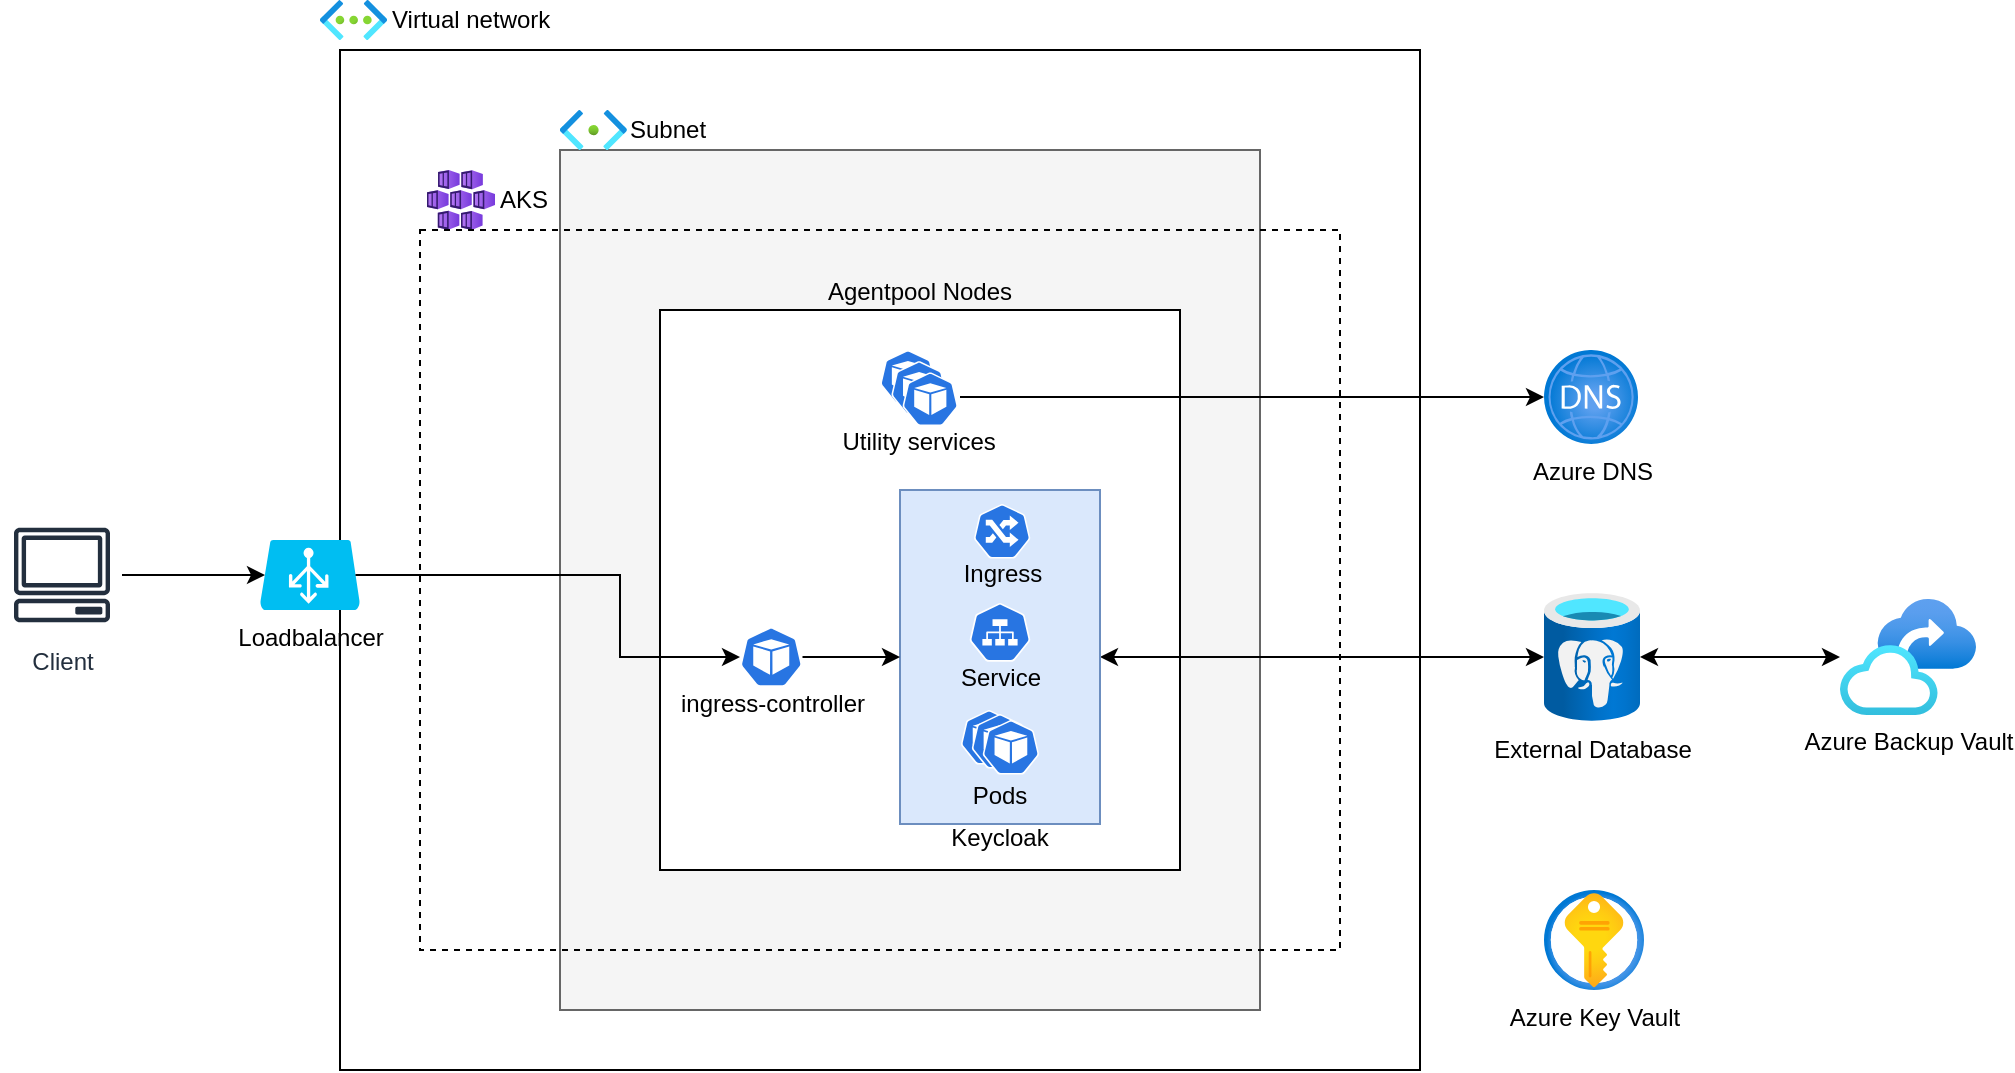 <mxfile version="24.7.8" pages="2">
  <diagram name="Architecture" id="xbvwgKmBpclG6BlPWKc4">
    <mxGraphModel dx="4491" dy="899" grid="1" gridSize="10" guides="1" tooltips="1" connect="1" arrows="1" fold="1" page="1" pageScale="1" pageWidth="1169" pageHeight="827" math="0" shadow="0">
      <root>
        <mxCell id="0" />
        <mxCell id="1" parent="0" />
        <mxCell id="oSJyuPCntMrMoKZBstUJ-65" value="Virtual network" style="image;aspect=fixed;html=1;points=[];align=left;fontSize=12;image=img/lib/azure2/networking/Virtual_Networks.svg;labelPosition=right;verticalLabelPosition=middle;verticalAlign=middle;" vertex="1" parent="1">
          <mxGeometry x="-1270" y="155" width="33.5" height="20" as="geometry" />
        </mxCell>
        <mxCell id="oSJyuPCntMrMoKZBstUJ-66" value="" style="rounded=0;whiteSpace=wrap;html=1;fillColor=none;" vertex="1" parent="1">
          <mxGeometry x="-1260" y="180" width="540" height="510" as="geometry" />
        </mxCell>
        <mxCell id="oSJyuPCntMrMoKZBstUJ-67" value="" style="rounded=0;whiteSpace=wrap;html=1;fillColor=#f5f5f5;fontColor=#333333;strokeColor=#666666;" vertex="1" parent="1">
          <mxGeometry x="-1150" y="230" width="350" height="430" as="geometry" />
        </mxCell>
        <mxCell id="oSJyuPCntMrMoKZBstUJ-68" value="Subnet" style="image;aspect=fixed;html=1;points=[];align=left;fontSize=12;image=img/lib/azure2/networking/Subnet.svg;labelPosition=right;verticalLabelPosition=middle;verticalAlign=middle;" vertex="1" parent="1">
          <mxGeometry x="-1150" y="210" width="33.4" height="20" as="geometry" />
        </mxCell>
        <mxCell id="oSJyuPCntMrMoKZBstUJ-69" value="&lt;div&gt;AKS&lt;/div&gt;" style="image;aspect=fixed;html=1;points=[];align=left;fontSize=12;image=img/lib/azure2/compute/Kubernetes_Services.svg;labelPosition=right;verticalLabelPosition=middle;verticalAlign=middle;" vertex="1" parent="1">
          <mxGeometry x="-1216.5" y="240" width="34" height="30" as="geometry" />
        </mxCell>
        <mxCell id="oSJyuPCntMrMoKZBstUJ-74" value="" style="rounded=0;whiteSpace=wrap;html=1;fillColor=none;dashed=1;" vertex="1" parent="1">
          <mxGeometry x="-1220" y="270" width="460" height="360" as="geometry" />
        </mxCell>
        <mxCell id="oSJyuPCntMrMoKZBstUJ-76" value="Agentpool Nodes" style="rounded=0;whiteSpace=wrap;html=1;labelPosition=center;verticalLabelPosition=top;align=center;verticalAlign=bottom;" vertex="1" parent="1">
          <mxGeometry x="-1100" y="310" width="260" height="280" as="geometry" />
        </mxCell>
        <mxCell id="oSJyuPCntMrMoKZBstUJ-78" value="Utility services" style="group;labelPosition=center;verticalLabelPosition=bottom;align=center;verticalAlign=top;spacingBottom=0;textShadow=0;spacing=0;spacingTop=-4;" vertex="1" connectable="0" parent="1">
          <mxGeometry x="-990" y="330" width="39.12" height="38" as="geometry" />
        </mxCell>
        <mxCell id="oSJyuPCntMrMoKZBstUJ-79" value="" style="aspect=fixed;sketch=0;html=1;dashed=0;whitespace=wrap;verticalLabelPosition=bottom;verticalAlign=top;fillColor=#2875E2;strokeColor=#ffffff;points=[[0.005,0.63,0],[0.1,0.2,0],[0.9,0.2,0],[0.5,0,0],[0.995,0.63,0],[0.72,0.99,0],[0.5,1,0],[0.28,0.99,0]];shape=mxgraph.kubernetes.icon2;prIcon=pod" vertex="1" parent="oSJyuPCntMrMoKZBstUJ-78">
          <mxGeometry width="27.938" height="26.821" as="geometry" />
        </mxCell>
        <mxCell id="oSJyuPCntMrMoKZBstUJ-80" value="" style="aspect=fixed;sketch=0;html=1;dashed=0;whitespace=wrap;verticalLabelPosition=bottom;verticalAlign=top;fillColor=#2875E2;strokeColor=#ffffff;points=[[0.005,0.63,0],[0.1,0.2,0],[0.9,0.2,0],[0.5,0,0],[0.995,0.63,0],[0.72,0.99,0],[0.5,1,0],[0.28,0.99,0]];shape=mxgraph.kubernetes.icon2;prIcon=pod" vertex="1" parent="oSJyuPCntMrMoKZBstUJ-78">
          <mxGeometry x="5.589" y="5.588" width="27.938" height="26.821" as="geometry" />
        </mxCell>
        <mxCell id="oSJyuPCntMrMoKZBstUJ-81" value="" style="aspect=fixed;sketch=0;html=1;dashed=0;whitespace=wrap;verticalLabelPosition=bottom;verticalAlign=top;fillColor=#2875E2;strokeColor=#ffffff;points=[[0.005,0.63,0],[0.1,0.2,0],[0.9,0.2,0],[0.5,0,0],[0.995,0.63,0],[0.72,0.99,0],[0.5,1,0],[0.28,0.99,0]];shape=mxgraph.kubernetes.icon2;prIcon=pod" vertex="1" parent="oSJyuPCntMrMoKZBstUJ-78">
          <mxGeometry x="11.177" y="11.176" width="27.938" height="26.821" as="geometry" />
        </mxCell>
        <mxCell id="oSJyuPCntMrMoKZBstUJ-119" style="edgeStyle=orthogonalEdgeStyle;rounded=0;orthogonalLoop=1;jettySize=auto;html=1;entryX=1;entryY=0.5;entryDx=0;entryDy=0;startArrow=classic;startFill=1;" edge="1" parent="1" source="oSJyuPCntMrMoKZBstUJ-90" target="oSJyuPCntMrMoKZBstUJ-91">
          <mxGeometry relative="1" as="geometry" />
        </mxCell>
        <mxCell id="oSJyuPCntMrMoKZBstUJ-90" value="External Database" style="image;aspect=fixed;html=1;points=[];align=center;fontSize=12;image=img/lib/azure2/databases/Azure_Database_PostgreSQL_Server.svg;" vertex="1" parent="1">
          <mxGeometry x="-658" y="451.5" width="48" height="64" as="geometry" />
        </mxCell>
        <mxCell id="oSJyuPCntMrMoKZBstUJ-92" value="Client" style="sketch=0;outlineConnect=0;fontColor=#232F3E;gradientColor=none;strokeColor=#232F3E;fillColor=#ffffff;dashed=0;verticalLabelPosition=bottom;verticalAlign=top;align=center;html=1;fontSize=12;fontStyle=0;aspect=fixed;shape=mxgraph.aws4.resourceIcon;resIcon=mxgraph.aws4.client;" vertex="1" parent="1">
          <mxGeometry x="-1429" y="413" width="60" height="59" as="geometry" />
        </mxCell>
        <mxCell id="oSJyuPCntMrMoKZBstUJ-94" value="Loadbalancer" style="verticalLabelPosition=bottom;html=1;verticalAlign=top;align=center;strokeColor=none;fillColor=#00BEF2;shape=mxgraph.azure.azure_load_balancer;" vertex="1" parent="1">
          <mxGeometry x="-1300" y="425" width="50" height="35" as="geometry" />
        </mxCell>
        <mxCell id="oSJyuPCntMrMoKZBstUJ-117" style="edgeStyle=orthogonalEdgeStyle;rounded=0;orthogonalLoop=1;jettySize=auto;html=1;entryX=0.05;entryY=0.5;entryDx=0;entryDy=0;entryPerimeter=0;" edge="1" parent="1" source="oSJyuPCntMrMoKZBstUJ-92" target="oSJyuPCntMrMoKZBstUJ-94">
          <mxGeometry relative="1" as="geometry" />
        </mxCell>
        <mxCell id="oSJyuPCntMrMoKZBstUJ-120" value="" style="group" vertex="1" connectable="0" parent="1">
          <mxGeometry x="-980" y="400" width="100" height="167" as="geometry" />
        </mxCell>
        <mxCell id="oSJyuPCntMrMoKZBstUJ-91" value="Keycloak" style="rounded=0;whiteSpace=wrap;html=1;fillColor=#dae8fc;strokeColor=#6c8ebf;labelPosition=center;verticalLabelPosition=bottom;align=center;verticalAlign=top;spacing=0;spacingTop=-5;" vertex="1" parent="oSJyuPCntMrMoKZBstUJ-120">
          <mxGeometry width="100" height="167" as="geometry" />
        </mxCell>
        <mxCell id="oSJyuPCntMrMoKZBstUJ-93" value="Ingress" style="aspect=fixed;sketch=0;html=1;dashed=0;whitespace=wrap;verticalLabelPosition=bottom;verticalAlign=top;fillColor=#2875E2;strokeColor=#ffffff;points=[[0.005,0.63,0],[0.1,0.2,0],[0.9,0.2,0],[0.5,0,0],[0.995,0.63,0],[0.72,0.99,0],[0.5,1,0],[0.28,0.99,0]];shape=mxgraph.kubernetes.icon2;prIcon=ing;spacing=0;spacingTop=-4;" vertex="1" parent="oSJyuPCntMrMoKZBstUJ-120">
          <mxGeometry x="36.866" y="7" width="28.409" height="27.273" as="geometry" />
        </mxCell>
        <mxCell id="oSJyuPCntMrMoKZBstUJ-109" value="Service" style="aspect=fixed;sketch=0;html=1;dashed=0;whitespace=wrap;verticalLabelPosition=bottom;verticalAlign=top;fillColor=#2875E2;strokeColor=#ffffff;points=[[0.005,0.63,0],[0.1,0.2,0],[0.9,0.2,0],[0.5,0,0],[0.995,0.63,0],[0.72,0.99,0],[0.5,1,0],[0.28,0.99,0]];shape=mxgraph.kubernetes.icon2;prIcon=svc;spacing=0;spacingTop=-4;" vertex="1" parent="oSJyuPCntMrMoKZBstUJ-120">
          <mxGeometry x="34.712" y="56.52" width="30.573" height="29.345" as="geometry" />
        </mxCell>
        <mxCell id="oSJyuPCntMrMoKZBstUJ-113" value="Pods" style="group;labelPosition=center;verticalLabelPosition=bottom;align=center;verticalAlign=top;spacing=0;spacingTop=-4;" vertex="1" connectable="0" parent="oSJyuPCntMrMoKZBstUJ-120">
          <mxGeometry x="30.339" y="110" width="39.318" height="35" as="geometry" />
        </mxCell>
        <mxCell id="oSJyuPCntMrMoKZBstUJ-95" value="" style="aspect=fixed;sketch=0;html=1;dashed=0;whitespace=wrap;verticalLabelPosition=bottom;verticalAlign=top;fillColor=#2875E2;strokeColor=#ffffff;points=[[0.005,0.63,0],[0.1,0.2,0],[0.9,0.2,0],[0.5,0,0],[0.995,0.63,0],[0.72,0.99,0],[0.5,1,0],[0.28,0.99,0]];shape=mxgraph.kubernetes.icon2;prIcon=pod;spacing=0;spacingTop=-4;" vertex="1" parent="oSJyuPCntMrMoKZBstUJ-113">
          <mxGeometry width="28.409" height="27.273" as="geometry" />
        </mxCell>
        <mxCell id="oSJyuPCntMrMoKZBstUJ-111" value="" style="aspect=fixed;sketch=0;html=1;dashed=0;whitespace=wrap;verticalLabelPosition=bottom;verticalAlign=top;fillColor=#2875E2;strokeColor=#ffffff;points=[[0.005,0.63,0],[0.1,0.2,0],[0.9,0.2,0],[0.5,0,0],[0.995,0.63,0],[0.72,0.99,0],[0.5,1,0],[0.28,0.99,0]];shape=mxgraph.kubernetes.icon2;prIcon=pod;spacing=0;spacingTop=-4;" vertex="1" parent="oSJyuPCntMrMoKZBstUJ-113">
          <mxGeometry x="5.455" y="2" width="28.409" height="27.273" as="geometry" />
        </mxCell>
        <mxCell id="oSJyuPCntMrMoKZBstUJ-112" value="" style="aspect=fixed;sketch=0;html=1;dashed=0;whitespace=wrap;verticalLabelPosition=bottom;verticalAlign=top;fillColor=#2875E2;strokeColor=#ffffff;points=[[0.005,0.63,0],[0.1,0.2,0],[0.9,0.2,0],[0.5,0,0],[0.995,0.63,0],[0.72,0.99,0],[0.5,1,0],[0.28,0.99,0]];shape=mxgraph.kubernetes.icon2;prIcon=pod;spacing=0;spacingTop=-4;" vertex="1" parent="oSJyuPCntMrMoKZBstUJ-113">
          <mxGeometry x="10.909" y="5" width="28.409" height="27.273" as="geometry" />
        </mxCell>
        <mxCell id="oSJyuPCntMrMoKZBstUJ-123" style="edgeStyle=orthogonalEdgeStyle;rounded=0;orthogonalLoop=1;jettySize=auto;html=1;entryX=0;entryY=0.5;entryDx=0;entryDy=0;" edge="1" parent="1" source="oSJyuPCntMrMoKZBstUJ-122" target="oSJyuPCntMrMoKZBstUJ-91">
          <mxGeometry relative="1" as="geometry" />
        </mxCell>
        <mxCell id="oSJyuPCntMrMoKZBstUJ-122" value="ingress-controller" style="aspect=fixed;sketch=0;html=1;dashed=0;whitespace=wrap;verticalLabelPosition=bottom;verticalAlign=top;fillColor=#2875E2;strokeColor=#ffffff;points=[[0.005,0.63,0],[0.1,0.2,0],[0.9,0.2,0],[0.5,0,0],[0.995,0.63,0],[0.72,0.99,0],[0.5,1,0],[0.28,0.99,0]];shape=mxgraph.kubernetes.icon2;prIcon=pod;spacing=0;spacingTop=-4;" vertex="1" parent="1">
          <mxGeometry x="-1060" y="468.5" width="31.25" height="30" as="geometry" />
        </mxCell>
        <mxCell id="oSJyuPCntMrMoKZBstUJ-125" style="edgeStyle=orthogonalEdgeStyle;rounded=0;orthogonalLoop=1;jettySize=auto;html=1;entryX=0.955;entryY=0.5;entryDx=0;entryDy=0;entryPerimeter=0;startArrow=classic;startFill=1;endArrow=none;endFill=0;" edge="1" parent="1" source="oSJyuPCntMrMoKZBstUJ-122" target="oSJyuPCntMrMoKZBstUJ-94">
          <mxGeometry relative="1" as="geometry">
            <Array as="points">
              <mxPoint x="-1120" y="483" />
              <mxPoint x="-1120" y="443" />
            </Array>
          </mxGeometry>
        </mxCell>
        <mxCell id="oSJyuPCntMrMoKZBstUJ-127" style="edgeStyle=orthogonalEdgeStyle;rounded=0;orthogonalLoop=1;jettySize=auto;html=1;startArrow=classic;startFill=1;endArrow=none;endFill=0;" edge="1" parent="1" source="oSJyuPCntMrMoKZBstUJ-126">
          <mxGeometry relative="1" as="geometry">
            <mxPoint x="-950" y="353.5" as="targetPoint" />
          </mxGeometry>
        </mxCell>
        <mxCell id="oSJyuPCntMrMoKZBstUJ-126" value="Azure DNS" style="image;aspect=fixed;html=1;points=[];align=center;fontSize=12;image=img/lib/azure2/networking/DNS_Zones.svg;" vertex="1" parent="1">
          <mxGeometry x="-658" y="330" width="47" height="47" as="geometry" />
        </mxCell>
        <mxCell id="GNjI3xyakKtCcdHObZ36-1" value="Azure Key Vault" style="image;aspect=fixed;html=1;points=[];align=center;fontSize=12;image=img/lib/azure2/security/Key_Vaults.svg;" vertex="1" parent="1">
          <mxGeometry x="-658" y="600" width="50" height="50" as="geometry" />
        </mxCell>
        <mxCell id="GNjI3xyakKtCcdHObZ36-2" value="Azure Backup Vault" style="image;aspect=fixed;html=1;points=[];align=center;fontSize=12;image=img/lib/azure2/other/Backup_Vault.svg;" vertex="1" parent="1">
          <mxGeometry x="-510" y="454.52" width="68" height="57.96" as="geometry" />
        </mxCell>
        <mxCell id="GNjI3xyakKtCcdHObZ36-5" style="edgeStyle=orthogonalEdgeStyle;rounded=0;orthogonalLoop=1;jettySize=auto;html=1;entryX=1;entryY=0.5;entryDx=0;entryDy=0;entryPerimeter=0;startArrow=classic;startFill=1;endArrow=classic;endFill=1;" edge="1" parent="1" source="GNjI3xyakKtCcdHObZ36-2" target="oSJyuPCntMrMoKZBstUJ-90">
          <mxGeometry relative="1" as="geometry" />
        </mxCell>
      </root>
    </mxGraphModel>
  </diagram>
  <diagram id="FoIZMupm9VmEJGVj-oFe" name="Observability">
    <mxGraphModel dx="1816" dy="759" grid="1" gridSize="10" guides="1" tooltips="1" connect="1" arrows="1" fold="1" page="1" pageScale="1" pageWidth="1169" pageHeight="827" math="0" shadow="0">
      <root>
        <mxCell id="0" />
        <mxCell id="1" parent="0" />
        <mxCell id="RI0xSi8NkGum-i2lFhTL-15" value="System Landscape" style="rounded=0;whiteSpace=wrap;html=1;fillColor=#dae8fc;strokeColor=#6c8ebf;labelPosition=center;verticalLabelPosition=top;align=center;verticalAlign=bottom;" vertex="1" parent="1">
          <mxGeometry x="163" y="290" width="170" height="260" as="geometry" />
        </mxCell>
        <mxCell id="RI0xSi8NkGum-i2lFhTL-6" value="Observability Tool" style="rounded=0;whiteSpace=wrap;html=1;fillColor=#f5f5f5;fontColor=#333333;strokeColor=#666666;labelPosition=center;verticalLabelPosition=top;align=center;verticalAlign=bottom;" vertex="1" parent="1">
          <mxGeometry x="370" y="314" width="150" height="210" as="geometry" />
        </mxCell>
        <mxCell id="RI0xSi8NkGum-i2lFhTL-7" style="edgeStyle=orthogonalEdgeStyle;rounded=0;orthogonalLoop=1;jettySize=auto;html=1;entryX=0;entryY=0.5;entryDx=0;entryDy=0;" edge="1" parent="1" source="RI0xSi8NkGum-i2lFhTL-1" target="RI0xSi8NkGum-i2lFhTL-6">
          <mxGeometry relative="1" as="geometry" />
        </mxCell>
        <mxCell id="RI0xSi8NkGum-i2lFhTL-1" value="Logs" style="rounded=0;whiteSpace=wrap;html=1;" vertex="1" parent="1">
          <mxGeometry x="190" y="314" width="120" height="60" as="geometry" />
        </mxCell>
        <mxCell id="RI0xSi8NkGum-i2lFhTL-8" style="edgeStyle=orthogonalEdgeStyle;rounded=0;orthogonalLoop=1;jettySize=auto;html=1;entryX=0;entryY=0.5;entryDx=0;entryDy=0;" edge="1" parent="1" source="RI0xSi8NkGum-i2lFhTL-2" target="RI0xSi8NkGum-i2lFhTL-6">
          <mxGeometry relative="1" as="geometry" />
        </mxCell>
        <mxCell id="RI0xSi8NkGum-i2lFhTL-2" value="Metrics" style="rounded=0;whiteSpace=wrap;html=1;" vertex="1" parent="1">
          <mxGeometry x="190" y="389" width="120" height="60" as="geometry" />
        </mxCell>
        <mxCell id="RI0xSi8NkGum-i2lFhTL-9" style="edgeStyle=orthogonalEdgeStyle;rounded=0;orthogonalLoop=1;jettySize=auto;html=1;entryX=0;entryY=0.5;entryDx=0;entryDy=0;" edge="1" parent="1" source="RI0xSi8NkGum-i2lFhTL-3" target="RI0xSi8NkGum-i2lFhTL-6">
          <mxGeometry relative="1" as="geometry" />
        </mxCell>
        <mxCell id="RI0xSi8NkGum-i2lFhTL-3" value="Traces" style="rounded=0;whiteSpace=wrap;html=1;" vertex="1" parent="1">
          <mxGeometry x="190" y="466" width="120" height="60" as="geometry" />
        </mxCell>
        <mxCell id="RI0xSi8NkGum-i2lFhTL-4" value="Visualization" style="rounded=0;whiteSpace=wrap;html=1;" vertex="1" parent="1">
          <mxGeometry x="385" y="344" width="120" height="60" as="geometry" />
        </mxCell>
        <mxCell id="RI0xSi8NkGum-i2lFhTL-12" style="edgeStyle=orthogonalEdgeStyle;rounded=0;orthogonalLoop=1;jettySize=auto;html=1;entryX=0;entryY=0.5;entryDx=0;entryDy=0;" edge="1" parent="1" source="RI0xSi8NkGum-i2lFhTL-5" target="RI0xSi8NkGum-i2lFhTL-10">
          <mxGeometry relative="1" as="geometry">
            <Array as="points">
              <mxPoint x="640" y="454" />
              <mxPoint x="640" y="419" />
            </Array>
          </mxGeometry>
        </mxCell>
        <mxCell id="RI0xSi8NkGum-i2lFhTL-13" style="edgeStyle=orthogonalEdgeStyle;rounded=0;orthogonalLoop=1;jettySize=auto;html=1;entryX=0;entryY=0.5;entryDx=0;entryDy=0;" edge="1" parent="1" source="RI0xSi8NkGum-i2lFhTL-5" target="RI0xSi8NkGum-i2lFhTL-11">
          <mxGeometry relative="1" as="geometry">
            <Array as="points">
              <mxPoint x="640" y="454" />
              <mxPoint x="640" y="489" />
            </Array>
          </mxGeometry>
        </mxCell>
        <mxCell id="RI0xSi8NkGum-i2lFhTL-5" value="Alerting" style="rounded=0;whiteSpace=wrap;html=1;" vertex="1" parent="1">
          <mxGeometry x="385" y="424" width="120" height="60" as="geometry" />
        </mxCell>
        <mxCell id="RI0xSi8NkGum-i2lFhTL-10" value="Incident Response Tool&lt;br&gt;e.g. PagerDuty" style="rounded=0;whiteSpace=wrap;html=1;" vertex="1" parent="1">
          <mxGeometry x="667" y="389" width="120" height="60" as="geometry" />
        </mxCell>
        <mxCell id="RI0xSi8NkGum-i2lFhTL-21" style="edgeStyle=orthogonalEdgeStyle;rounded=0;orthogonalLoop=1;jettySize=auto;html=1;" edge="1" parent="1" source="RI0xSi8NkGum-i2lFhTL-11">
          <mxGeometry relative="1" as="geometry">
            <mxPoint x="630.0" y="320" as="targetPoint" />
            <Array as="points">
              <mxPoint x="810" y="489" />
              <mxPoint x="810" y="320" />
            </Array>
          </mxGeometry>
        </mxCell>
        <mxCell id="RI0xSi8NkGum-i2lFhTL-11" value="Communication Tool&lt;br&gt;e.g. Teams, Slack" style="rounded=0;whiteSpace=wrap;html=1;" vertex="1" parent="1">
          <mxGeometry x="667" y="459" width="120" height="60" as="geometry" />
        </mxCell>
        <mxCell id="RI0xSi8NkGum-i2lFhTL-16" style="edgeStyle=orthogonalEdgeStyle;rounded=0;orthogonalLoop=1;jettySize=auto;html=1;entryX=1;entryY=0.5;entryDx=0;entryDy=0;" edge="1" parent="1" source="RI0xSi8NkGum-i2lFhTL-14" target="RI0xSi8NkGum-i2lFhTL-4">
          <mxGeometry relative="1" as="geometry" />
        </mxCell>
        <mxCell id="RI0xSi8NkGum-i2lFhTL-20" style="edgeStyle=orthogonalEdgeStyle;rounded=0;orthogonalLoop=1;jettySize=auto;html=1;entryX=0.5;entryY=0;entryDx=0;entryDy=0;endArrow=none;endFill=0;" edge="1" parent="1" source="RI0xSi8NkGum-i2lFhTL-14" target="RI0xSi8NkGum-i2lFhTL-10">
          <mxGeometry relative="1" as="geometry" />
        </mxCell>
        <mxCell id="RI0xSi8NkGum-i2lFhTL-14" value="Users" style="shape=umlActor;verticalLabelPosition=bottom;verticalAlign=top;html=1;outlineConnect=0;" vertex="1" parent="1">
          <mxGeometry x="600" y="290" width="30" height="60" as="geometry" />
        </mxCell>
        <mxCell id="RI0xSi8NkGum-i2lFhTL-18" value="e.g. DB Latency too high or Keycloak unavailable" style="text;html=1;align=center;verticalAlign=middle;whiteSpace=wrap;rounded=0;" vertex="1" parent="1">
          <mxGeometry x="518" y="459" width="120" height="30" as="geometry" />
        </mxCell>
      </root>
    </mxGraphModel>
  </diagram>
</mxfile>
